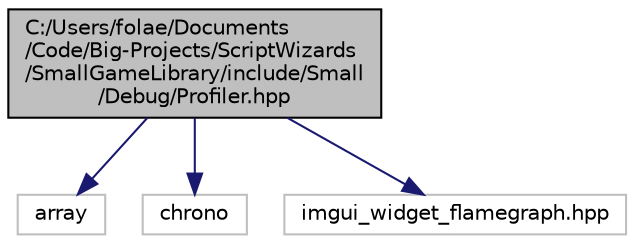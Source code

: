 digraph "C:/Users/folae/Documents/Code/Big-Projects/ScriptWizards/SmallGameLibrary/include/Small/Debug/Profiler.hpp"
{
 // INTERACTIVE_SVG=YES
 // LATEX_PDF_SIZE
  edge [fontname="Helvetica",fontsize="10",labelfontname="Helvetica",labelfontsize="10"];
  node [fontname="Helvetica",fontsize="10",shape=record];
  Node1 [label="C:/Users/folae/Documents\l/Code/Big-Projects/ScriptWizards\l/SmallGameLibrary/include/Small\l/Debug/Profiler.hpp",height=0.2,width=0.4,color="black", fillcolor="grey75", style="filled", fontcolor="black",tooltip="Profiler from https://github.com/bwrsandman/imgui-flame-graph/ (example/main.cpp),..."];
  Node1 -> Node2 [color="midnightblue",fontsize="10",style="solid",fontname="Helvetica"];
  Node2 [label="array",height=0.2,width=0.4,color="grey75", fillcolor="white", style="filled",tooltip=" "];
  Node1 -> Node3 [color="midnightblue",fontsize="10",style="solid",fontname="Helvetica"];
  Node3 [label="chrono",height=0.2,width=0.4,color="grey75", fillcolor="white", style="filled",tooltip=" "];
  Node1 -> Node4 [color="midnightblue",fontsize="10",style="solid",fontname="Helvetica"];
  Node4 [label="imgui_widget_flamegraph.hpp",height=0.2,width=0.4,color="grey75", fillcolor="white", style="filled",tooltip=" "];
}
